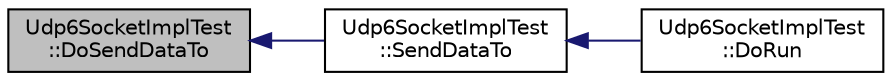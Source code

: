 digraph "Udp6SocketImplTest::DoSendDataTo"
{
  edge [fontname="Helvetica",fontsize="10",labelfontname="Helvetica",labelfontsize="10"];
  node [fontname="Helvetica",fontsize="10",shape=record];
  rankdir="LR";
  Node1 [label="Udp6SocketImplTest\l::DoSendDataTo",height=0.2,width=0.4,color="black", fillcolor="grey75", style="filled", fontcolor="black"];
  Node1 -> Node2 [dir="back",color="midnightblue",fontsize="10",style="solid"];
  Node2 [label="Udp6SocketImplTest\l::SendDataTo",height=0.2,width=0.4,color="black", fillcolor="white", style="filled",URL="$d4/dd1/classUdp6SocketImplTest.html#a427d2e3289403cb472bd8414114d2894",tooltip="Send data. "];
  Node2 -> Node3 [dir="back",color="midnightblue",fontsize="10",style="solid"];
  Node3 [label="Udp6SocketImplTest\l::DoRun",height=0.2,width=0.4,color="black", fillcolor="white", style="filled",URL="$d4/dd1/classUdp6SocketImplTest.html#af467c8026f6038eb3c82745bc7de77a9",tooltip="Implementation to actually run this TestCase. "];
}
